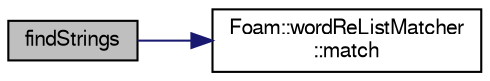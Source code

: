 digraph "findStrings"
{
  bgcolor="transparent";
  edge [fontname="FreeSans",fontsize="10",labelfontname="FreeSans",labelfontsize="10"];
  node [fontname="FreeSans",fontsize="10",shape=record];
  rankdir="LR";
  Node1 [label="findStrings",height=0.2,width=0.4,color="black", fillcolor="grey75", style="filled" fontcolor="black"];
  Node1 -> Node2 [color="midnightblue",fontsize="10",style="solid",fontname="FreeSans"];
  Node2 [label="Foam::wordReListMatcher\l::match",height=0.2,width=0.4,color="black",URL="$a02797.html#ab65412abe54d34df51237d00f9e6ba37",tooltip="Return true if string matches any of the regular expressions. "];
}
